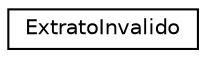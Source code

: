 digraph "Graphical Class Hierarchy"
{
 // LATEX_PDF_SIZE
  edge [fontname="Helvetica",fontsize="10",labelfontname="Helvetica",labelfontsize="10"];
  node [fontname="Helvetica",fontsize="10",shape=record];
  rankdir="LR";
  Node0 [label="ExtratoInvalido",height=0.2,width=0.4,color="black", fillcolor="white", style="filled",URL="$structExtratoInvalido.html",tooltip="Exceção lançada quando um extrato é considerado inválido."];
}
